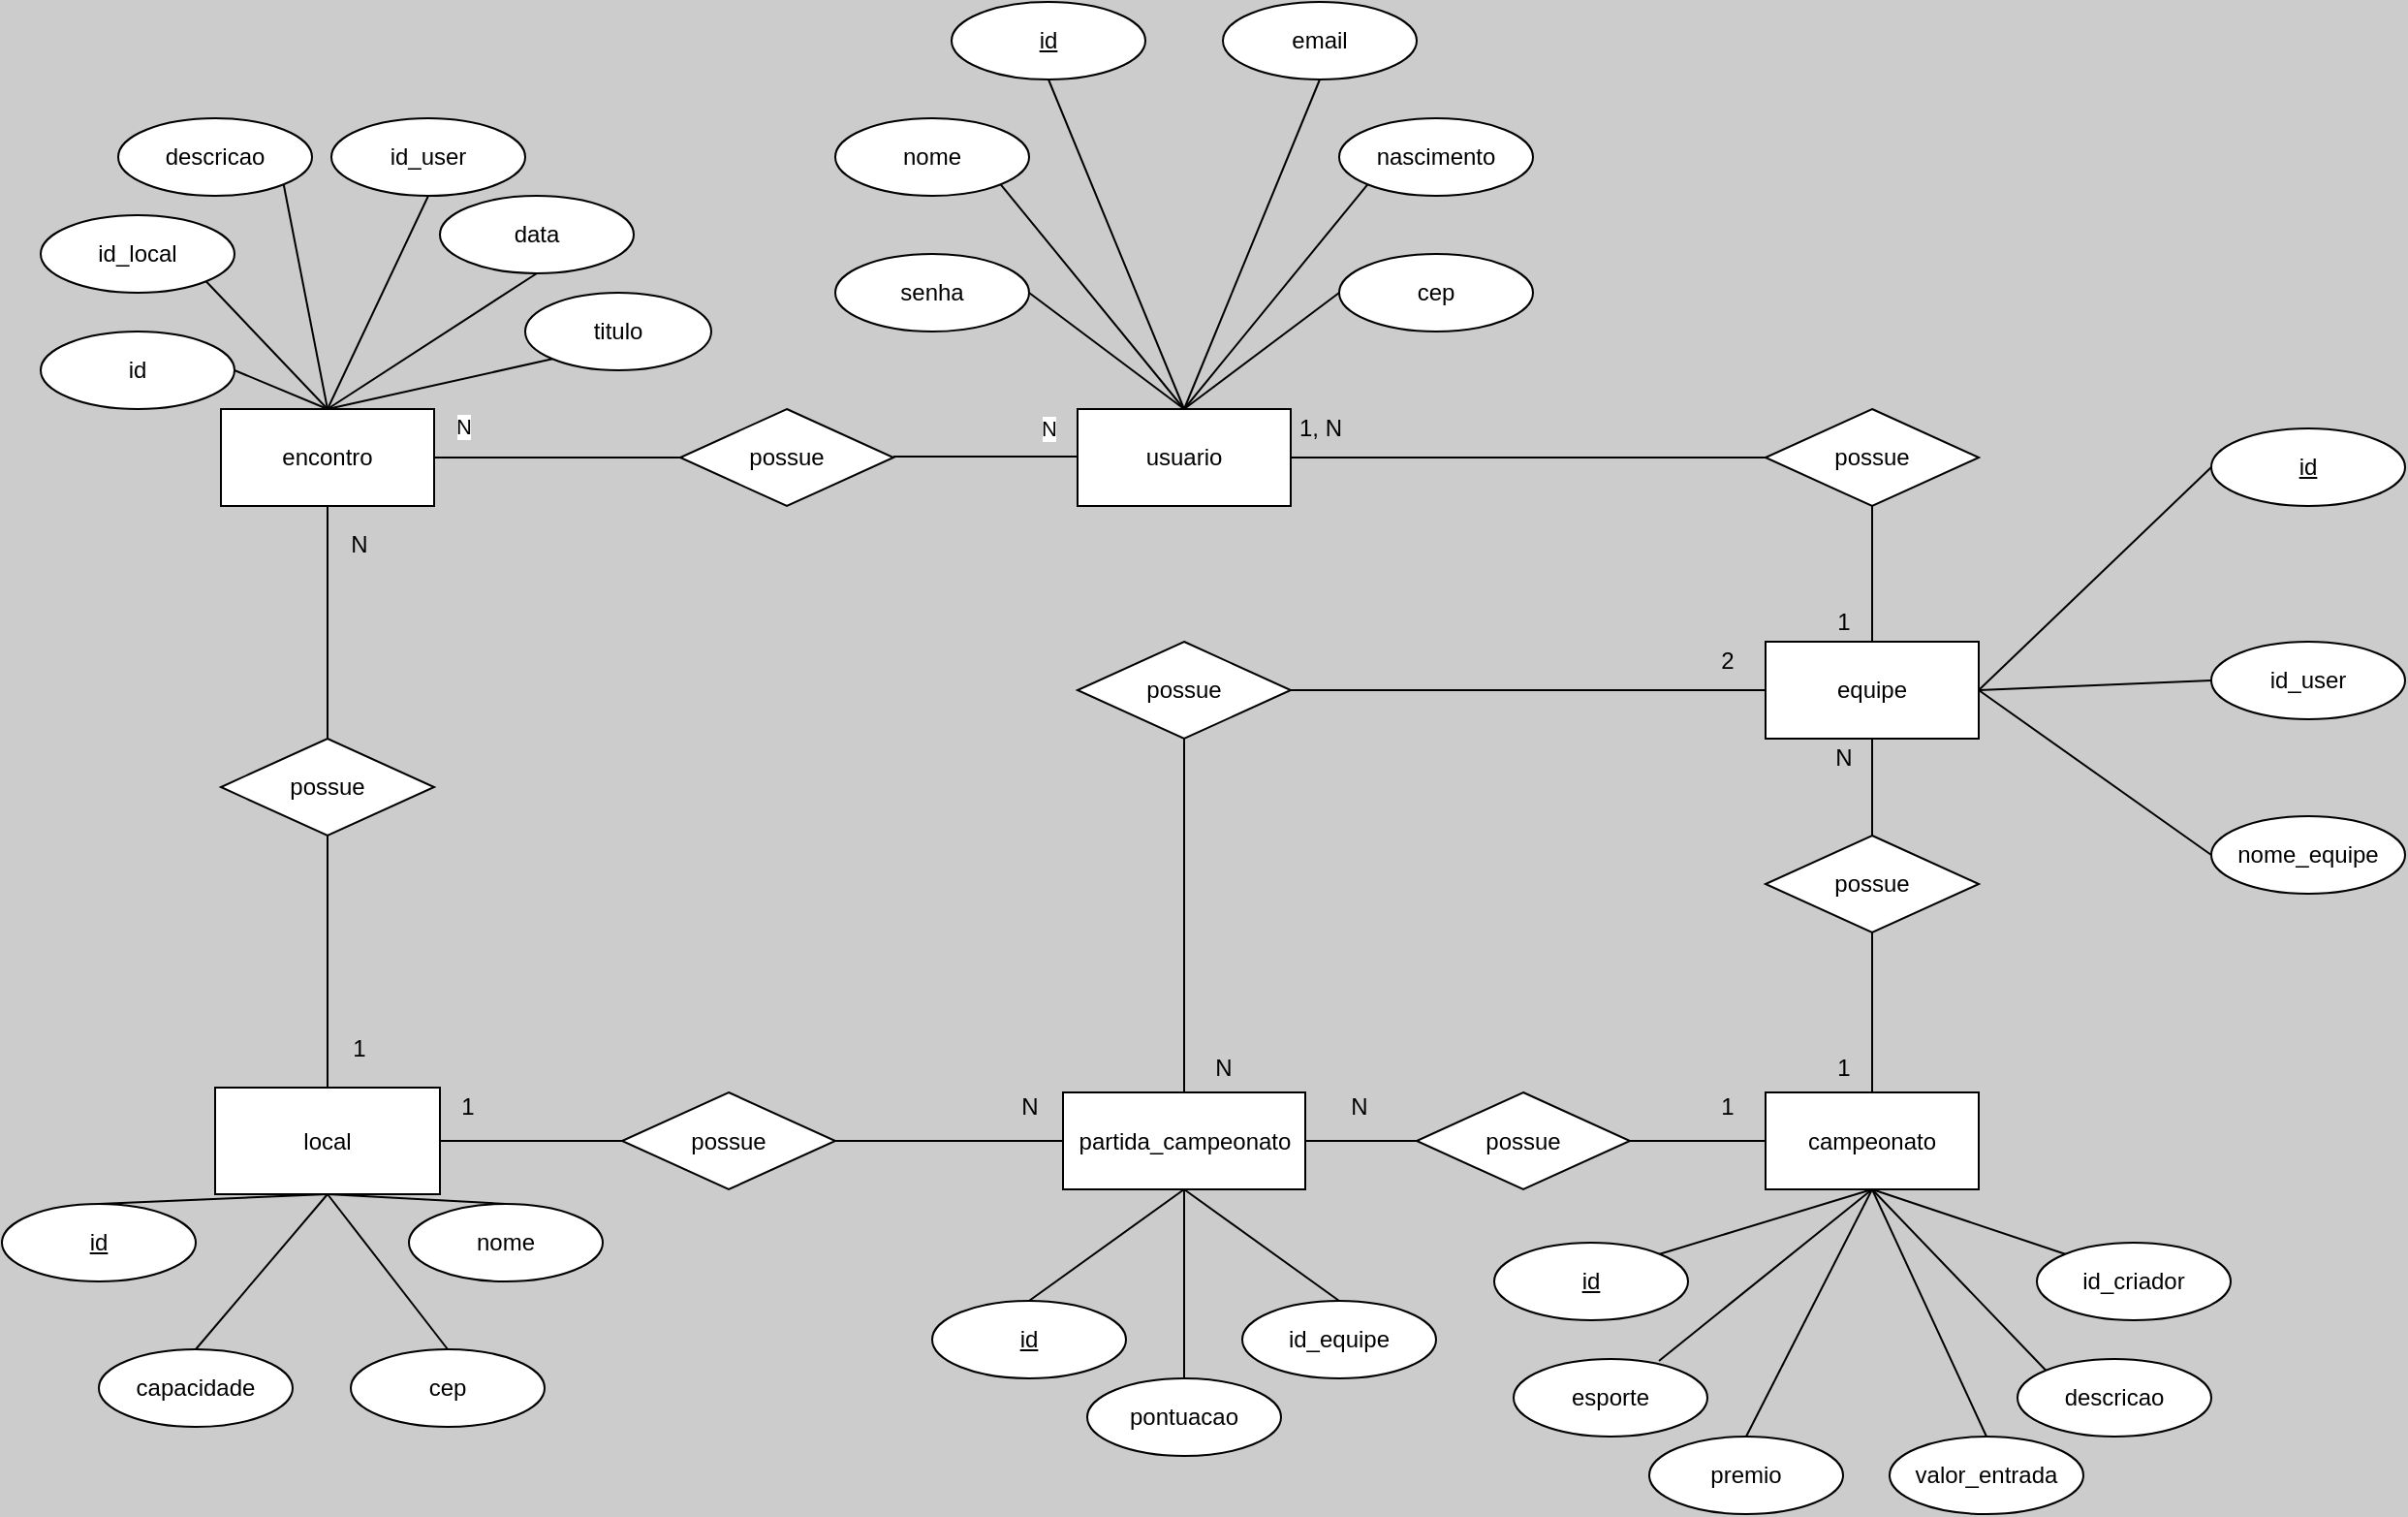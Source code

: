 <mxfile version="13.9.9" type="device"><diagram name="Página-1" id="N1INOAUM5hpIThV5yqhR"><mxGraphModel dx="1086" dy="1975" grid="0" gridSize="10" guides="1" tooltips="1" connect="1" arrows="1" fold="1" page="1" pageScale="1" pageWidth="827" pageHeight="1169" background="#CCCCCC" math="0" shadow="0"><root><mxCell id="0"/><mxCell id="1" parent="0"/><mxCell id="-wdtQB86EiZ9sF__bixl-102" value="usuario" style="html=1;whiteSpace=wrap;" parent="1" vertex="1"><mxGeometry x="785" y="-20" width="110" height="50" as="geometry"/></mxCell><mxCell id="-wdtQB86EiZ9sF__bixl-103" value="&lt;u&gt;id&lt;/u&gt;" style="ellipse;whiteSpace=wrap;html=1;align=center;" parent="1" vertex="1"><mxGeometry x="720" y="-230" width="100" height="40" as="geometry"/></mxCell><mxCell id="-wdtQB86EiZ9sF__bixl-104" value="senha" style="ellipse;whiteSpace=wrap;html=1;align=center;" parent="1" vertex="1"><mxGeometry x="660" y="-100" width="100" height="40" as="geometry"/></mxCell><mxCell id="-wdtQB86EiZ9sF__bixl-105" value="nome" style="ellipse;whiteSpace=wrap;html=1;align=center;" parent="1" vertex="1"><mxGeometry x="660" y="-170" width="100" height="40" as="geometry"/></mxCell><mxCell id="-wdtQB86EiZ9sF__bixl-106" value="email" style="ellipse;whiteSpace=wrap;html=1;align=center;" parent="1" vertex="1"><mxGeometry x="860" y="-230" width="100" height="40" as="geometry"/></mxCell><mxCell id="-wdtQB86EiZ9sF__bixl-107" value="nascimento" style="ellipse;whiteSpace=wrap;html=1;align=center;" parent="1" vertex="1"><mxGeometry x="920" y="-170" width="100" height="40" as="geometry"/></mxCell><mxCell id="-wdtQB86EiZ9sF__bixl-108" value="" style="endArrow=none;html=1;rounded=0;exitX=0.5;exitY=1;exitDx=0;exitDy=0;entryX=0.5;entryY=0;entryDx=0;entryDy=0;" parent="1" source="-wdtQB86EiZ9sF__bixl-103" target="-wdtQB86EiZ9sF__bixl-102" edge="1"><mxGeometry width="50" height="50" relative="1" as="geometry"><mxPoint x="790" y="-65" as="sourcePoint"/><mxPoint x="840" y="-115" as="targetPoint"/></mxGeometry></mxCell><mxCell id="-wdtQB86EiZ9sF__bixl-109" value="" style="endArrow=none;html=1;rounded=0;entryX=0.5;entryY=0;entryDx=0;entryDy=0;exitX=1;exitY=1;exitDx=0;exitDy=0;" parent="1" source="-wdtQB86EiZ9sF__bixl-105" target="-wdtQB86EiZ9sF__bixl-102" edge="1"><mxGeometry width="50" height="50" relative="1" as="geometry"><mxPoint x="700" y="-95" as="sourcePoint"/><mxPoint x="850" y="-105" as="targetPoint"/></mxGeometry></mxCell><mxCell id="-wdtQB86EiZ9sF__bixl-110" value="" style="endArrow=none;html=1;rounded=0;entryX=0.5;entryY=0;entryDx=0;entryDy=0;exitX=1;exitY=0.5;exitDx=0;exitDy=0;" parent="1" source="-wdtQB86EiZ9sF__bixl-104" target="-wdtQB86EiZ9sF__bixl-102" edge="1"><mxGeometry width="50" height="50" relative="1" as="geometry"><mxPoint x="810" y="-45" as="sourcePoint"/><mxPoint x="860" y="-95" as="targetPoint"/></mxGeometry></mxCell><mxCell id="-wdtQB86EiZ9sF__bixl-111" value="" style="endArrow=none;html=1;rounded=0;entryX=0.5;entryY=0;entryDx=0;entryDy=0;exitX=0;exitY=1;exitDx=0;exitDy=0;" parent="1" source="-wdtQB86EiZ9sF__bixl-107" target="-wdtQB86EiZ9sF__bixl-102" edge="1"><mxGeometry width="50" height="50" relative="1" as="geometry"><mxPoint x="950" y="-120" as="sourcePoint"/><mxPoint x="900" y="-135" as="targetPoint"/></mxGeometry></mxCell><mxCell id="-wdtQB86EiZ9sF__bixl-112" value="" style="endArrow=none;html=1;rounded=0;exitX=0.5;exitY=1;exitDx=0;exitDy=0;entryX=0.5;entryY=0;entryDx=0;entryDy=0;" parent="1" source="-wdtQB86EiZ9sF__bixl-106" target="-wdtQB86EiZ9sF__bixl-102" edge="1"><mxGeometry width="50" height="50" relative="1" as="geometry"><mxPoint x="830" y="-25" as="sourcePoint"/><mxPoint x="880" y="-75" as="targetPoint"/></mxGeometry></mxCell><mxCell id="-wdtQB86EiZ9sF__bixl-113" value="cep" style="ellipse;whiteSpace=wrap;html=1;align=center;" parent="1" vertex="1"><mxGeometry x="920" y="-100" width="100" height="40" as="geometry"/></mxCell><mxCell id="-wdtQB86EiZ9sF__bixl-114" value="" style="endArrow=none;html=1;rounded=0;entryX=0;entryY=0.5;entryDx=0;entryDy=0;exitX=0.5;exitY=0;exitDx=0;exitDy=0;" parent="1" source="-wdtQB86EiZ9sF__bixl-102" target="-wdtQB86EiZ9sF__bixl-113" edge="1"><mxGeometry width="50" height="50" relative="1" as="geometry"><mxPoint x="1040" y="105" as="sourcePoint"/><mxPoint x="1100" y="-55" as="targetPoint"/></mxGeometry></mxCell><mxCell id="-wdtQB86EiZ9sF__bixl-115" value="campeonato" style="rounded=0;whiteSpace=wrap;html=1;" parent="1" vertex="1"><mxGeometry x="1140" y="332.5" width="110" height="50" as="geometry"/></mxCell><mxCell id="-wdtQB86EiZ9sF__bixl-116" value="&lt;u&gt;id&lt;/u&gt;" style="ellipse;whiteSpace=wrap;html=1;align=center;" parent="1" vertex="1"><mxGeometry x="1000" y="410" width="100" height="40" as="geometry"/></mxCell><mxCell id="-wdtQB86EiZ9sF__bixl-117" value="premio" style="ellipse;whiteSpace=wrap;html=1;align=center;" parent="1" vertex="1"><mxGeometry x="1080" y="510" width="100" height="40" as="geometry"/></mxCell><mxCell id="-wdtQB86EiZ9sF__bixl-118" value="esporte" style="ellipse;whiteSpace=wrap;html=1;align=center;" parent="1" vertex="1"><mxGeometry x="1010" y="470" width="100" height="40" as="geometry"/></mxCell><mxCell id="-wdtQB86EiZ9sF__bixl-119" value="id_criador" style="ellipse;whiteSpace=wrap;html=1;align=center;" parent="1" vertex="1"><mxGeometry x="1280" y="410" width="100" height="40" as="geometry"/></mxCell><mxCell id="-wdtQB86EiZ9sF__bixl-120" value="descricao" style="ellipse;whiteSpace=wrap;html=1;align=center;" parent="1" vertex="1"><mxGeometry x="1270" y="470" width="100" height="40" as="geometry"/></mxCell><mxCell id="-wdtQB86EiZ9sF__bixl-121" value="valor_entrada" style="ellipse;whiteSpace=wrap;html=1;align=center;" parent="1" vertex="1"><mxGeometry x="1204" y="510" width="100" height="40" as="geometry"/></mxCell><mxCell id="-wdtQB86EiZ9sF__bixl-122" value="" style="endArrow=none;html=1;rounded=0;entryX=1;entryY=0;entryDx=0;entryDy=0;exitX=0.5;exitY=1;exitDx=0;exitDy=0;" parent="1" source="-wdtQB86EiZ9sF__bixl-115" target="-wdtQB86EiZ9sF__bixl-116" edge="1"><mxGeometry width="50" height="50" relative="1" as="geometry"><mxPoint x="1460" y="220" as="sourcePoint"/><mxPoint x="1524" y="380" as="targetPoint"/></mxGeometry></mxCell><mxCell id="-wdtQB86EiZ9sF__bixl-123" value="" style="endArrow=none;html=1;rounded=0;entryX=0.75;entryY=0.025;entryDx=0;entryDy=0;exitX=0.5;exitY=1;exitDx=0;exitDy=0;entryPerimeter=0;" parent="1" source="-wdtQB86EiZ9sF__bixl-115" target="-wdtQB86EiZ9sF__bixl-118" edge="1"><mxGeometry width="50" height="50" relative="1" as="geometry"><mxPoint x="1200" y="390" as="sourcePoint"/><mxPoint x="1080" y="420" as="targetPoint"/></mxGeometry></mxCell><mxCell id="-wdtQB86EiZ9sF__bixl-124" value="" style="endArrow=none;html=1;rounded=0;entryX=0.5;entryY=0;entryDx=0;entryDy=0;exitX=0.5;exitY=1;exitDx=0;exitDy=0;" parent="1" source="-wdtQB86EiZ9sF__bixl-115" target="-wdtQB86EiZ9sF__bixl-121" edge="1"><mxGeometry width="50" height="50" relative="1" as="geometry"><mxPoint x="1210" y="400" as="sourcePoint"/><mxPoint x="1090" y="430" as="targetPoint"/></mxGeometry></mxCell><mxCell id="-wdtQB86EiZ9sF__bixl-125" value="" style="endArrow=none;html=1;rounded=0;entryX=0.5;entryY=0;entryDx=0;entryDy=0;exitX=0.5;exitY=1;exitDx=0;exitDy=0;" parent="1" source="-wdtQB86EiZ9sF__bixl-115" target="-wdtQB86EiZ9sF__bixl-117" edge="1"><mxGeometry width="50" height="50" relative="1" as="geometry"><mxPoint x="1220" y="410" as="sourcePoint"/><mxPoint x="1100" y="440" as="targetPoint"/></mxGeometry></mxCell><mxCell id="-wdtQB86EiZ9sF__bixl-126" value="" style="endArrow=none;html=1;rounded=0;entryX=0.5;entryY=1;entryDx=0;entryDy=0;exitX=0;exitY=0;exitDx=0;exitDy=0;" parent="1" source="-wdtQB86EiZ9sF__bixl-120" target="-wdtQB86EiZ9sF__bixl-115" edge="1"><mxGeometry width="50" height="50" relative="1" as="geometry"><mxPoint x="1230" y="420" as="sourcePoint"/><mxPoint x="1110" y="450" as="targetPoint"/></mxGeometry></mxCell><mxCell id="-wdtQB86EiZ9sF__bixl-127" value="" style="endArrow=none;html=1;rounded=0;entryX=0.5;entryY=1;entryDx=0;entryDy=0;exitX=0;exitY=0;exitDx=0;exitDy=0;" parent="1" source="-wdtQB86EiZ9sF__bixl-119" target="-wdtQB86EiZ9sF__bixl-115" edge="1"><mxGeometry width="50" height="50" relative="1" as="geometry"><mxPoint x="1240" y="430" as="sourcePoint"/><mxPoint x="1120" y="460" as="targetPoint"/></mxGeometry></mxCell><mxCell id="-wdtQB86EiZ9sF__bixl-128" value="equipe" style="rounded=0;whiteSpace=wrap;html=1;" parent="1" vertex="1"><mxGeometry x="1140" y="100" width="110" height="50" as="geometry"/></mxCell><mxCell id="-wdtQB86EiZ9sF__bixl-129" value="&lt;u&gt;id&lt;/u&gt;" style="ellipse;whiteSpace=wrap;html=1;align=center;" parent="1" vertex="1"><mxGeometry x="1370" y="-10" width="100" height="40" as="geometry"/></mxCell><mxCell id="-wdtQB86EiZ9sF__bixl-130" value="" style="endArrow=none;html=1;rounded=0;exitX=0;exitY=0.5;exitDx=0;exitDy=0;entryX=1;entryY=0.5;entryDx=0;entryDy=0;" parent="1" source="-wdtQB86EiZ9sF__bixl-129" target="-wdtQB86EiZ9sF__bixl-128" edge="1"><mxGeometry width="50" height="50" relative="1" as="geometry"><mxPoint x="2000" y="130" as="sourcePoint"/><mxPoint x="1440" y="140" as="targetPoint"/></mxGeometry></mxCell><mxCell id="-wdtQB86EiZ9sF__bixl-131" value="id_user" style="ellipse;whiteSpace=wrap;html=1;align=center;" parent="1" vertex="1"><mxGeometry x="1370" y="100" width="100" height="40" as="geometry"/></mxCell><mxCell id="-wdtQB86EiZ9sF__bixl-132" value="" style="endArrow=none;html=1;rounded=0;exitX=0;exitY=0.5;exitDx=0;exitDy=0;entryX=1;entryY=0.5;entryDx=0;entryDy=0;" parent="1" source="-wdtQB86EiZ9sF__bixl-131" target="-wdtQB86EiZ9sF__bixl-128" edge="1"><mxGeometry width="50" height="50" relative="1" as="geometry"><mxPoint x="1130" y="210" as="sourcePoint"/><mxPoint x="1280" y="170" as="targetPoint"/></mxGeometry></mxCell><mxCell id="-wdtQB86EiZ9sF__bixl-133" value="possue" style="shape=rhombus;perimeter=rhombusPerimeter;whiteSpace=wrap;html=1;align=center;" parent="1" vertex="1"><mxGeometry x="1140" y="-20" width="110" height="50" as="geometry"/></mxCell><mxCell id="-wdtQB86EiZ9sF__bixl-134" value="" style="endArrow=none;html=1;rounded=0;exitX=0.5;exitY=1;exitDx=0;exitDy=0;entryX=0.5;entryY=0;entryDx=0;entryDy=0;" parent="1" source="-wdtQB86EiZ9sF__bixl-133" target="-wdtQB86EiZ9sF__bixl-128" edge="1"><mxGeometry width="50" height="50" relative="1" as="geometry"><mxPoint x="1240" y="150" as="sourcePoint"/><mxPoint x="1330" y="100" as="targetPoint"/></mxGeometry></mxCell><mxCell id="-wdtQB86EiZ9sF__bixl-135" value="" style="endArrow=none;html=1;rounded=0;entryX=0;entryY=0.5;entryDx=0;entryDy=0;exitX=1;exitY=0.5;exitDx=0;exitDy=0;" parent="1" source="-wdtQB86EiZ9sF__bixl-102" target="-wdtQB86EiZ9sF__bixl-133" edge="1"><mxGeometry width="50" height="50" relative="1" as="geometry"><mxPoint x="850" y="-55" as="sourcePoint"/><mxPoint x="930" y="-55" as="targetPoint"/></mxGeometry></mxCell><mxCell id="-wdtQB86EiZ9sF__bixl-136" value="possue" style="shape=rhombus;perimeter=rhombusPerimeter;whiteSpace=wrap;html=1;align=center;" parent="1" vertex="1"><mxGeometry x="550" y="332.5" width="110" height="50" as="geometry"/></mxCell><mxCell id="-wdtQB86EiZ9sF__bixl-137" value="" style="endArrow=none;html=1;rounded=0;exitX=0.5;exitY=0;exitDx=0;exitDy=0;entryX=0.5;entryY=1;entryDx=0;entryDy=0;" parent="1" source="-wdtQB86EiZ9sF__bixl-115" target="-wdtQB86EiZ9sF__bixl-165" edge="1"><mxGeometry width="50" height="50" relative="1" as="geometry"><mxPoint x="1490" y="-40" as="sourcePoint"/><mxPoint x="1200" y="190" as="targetPoint"/></mxGeometry></mxCell><mxCell id="-wdtQB86EiZ9sF__bixl-138" value="nome_equipe" style="ellipse;whiteSpace=wrap;html=1;align=center;" parent="1" vertex="1"><mxGeometry x="1370" y="190" width="100" height="40" as="geometry"/></mxCell><mxCell id="-wdtQB86EiZ9sF__bixl-139" value="" style="endArrow=none;html=1;rounded=0;entryX=1;entryY=0.5;entryDx=0;entryDy=0;exitX=0;exitY=0.5;exitDx=0;exitDy=0;" parent="1" source="-wdtQB86EiZ9sF__bixl-138" target="-wdtQB86EiZ9sF__bixl-128" edge="1"><mxGeometry width="50" height="50" relative="1" as="geometry"><mxPoint x="1370" y="190" as="sourcePoint"/><mxPoint x="1260" y="115" as="targetPoint"/></mxGeometry></mxCell><mxCell id="-wdtQB86EiZ9sF__bixl-140" value="partida_campeonato" style="rounded=0;whiteSpace=wrap;html=1;" parent="1" vertex="1"><mxGeometry x="777.5" y="332.5" width="125" height="50" as="geometry"/></mxCell><mxCell id="-wdtQB86EiZ9sF__bixl-141" value="&lt;u&gt;id&lt;/u&gt;" style="ellipse;whiteSpace=wrap;html=1;align=center;" parent="1" vertex="1"><mxGeometry x="710" y="440" width="100" height="40" as="geometry"/></mxCell><mxCell id="-wdtQB86EiZ9sF__bixl-142" value="" style="endArrow=none;html=1;rounded=0;exitX=0.5;exitY=0;exitDx=0;exitDy=0;entryX=0.5;entryY=1;entryDx=0;entryDy=0;" parent="1" source="-wdtQB86EiZ9sF__bixl-141" target="-wdtQB86EiZ9sF__bixl-140" edge="1"><mxGeometry width="50" height="50" relative="1" as="geometry"><mxPoint x="1486" y="495" as="sourcePoint"/><mxPoint x="696" y="335" as="targetPoint"/></mxGeometry></mxCell><mxCell id="-wdtQB86EiZ9sF__bixl-145" value="" style="endArrow=none;html=1;rounded=0;exitX=0;exitY=0.5;exitDx=0;exitDy=0;entryX=1;entryY=0.5;entryDx=0;entryDy=0;" parent="1" source="-wdtQB86EiZ9sF__bixl-115" target="GXf_h8resjG4_r_IiJEU-8" edge="1"><mxGeometry width="50" height="50" relative="1" as="geometry"><mxPoint x="1340" y="335" as="sourcePoint"/><mxPoint x="1830" y="360" as="targetPoint"/></mxGeometry></mxCell><mxCell id="-wdtQB86EiZ9sF__bixl-146" value="id_equipe" style="ellipse;whiteSpace=wrap;html=1;align=center;" parent="1" vertex="1"><mxGeometry x="870" y="440" width="100" height="40" as="geometry"/></mxCell><mxCell id="-wdtQB86EiZ9sF__bixl-147" value="" style="endArrow=none;html=1;rounded=0;exitX=0.5;exitY=0;exitDx=0;exitDy=0;entryX=0.5;entryY=1;entryDx=0;entryDy=0;" parent="1" source="-wdtQB86EiZ9sF__bixl-146" target="-wdtQB86EiZ9sF__bixl-140" edge="1"><mxGeometry width="50" height="50" relative="1" as="geometry"><mxPoint x="726" y="515" as="sourcePoint"/><mxPoint x="816" y="460" as="targetPoint"/></mxGeometry></mxCell><mxCell id="-wdtQB86EiZ9sF__bixl-148" value="local" style="rounded=0;whiteSpace=wrap;html=1;" parent="1" vertex="1"><mxGeometry x="340" y="330" width="116" height="55" as="geometry"/></mxCell><mxCell id="-wdtQB86EiZ9sF__bixl-149" value="&lt;u&gt;id&lt;/u&gt;" style="ellipse;whiteSpace=wrap;html=1;align=center;" parent="1" vertex="1"><mxGeometry x="230" y="390" width="100" height="40" as="geometry"/></mxCell><mxCell id="-wdtQB86EiZ9sF__bixl-150" value="nome" style="ellipse;whiteSpace=wrap;html=1;align=center;" parent="1" vertex="1"><mxGeometry x="440" y="390" width="100" height="40" as="geometry"/></mxCell><mxCell id="-wdtQB86EiZ9sF__bixl-151" value="capacidade" style="ellipse;whiteSpace=wrap;html=1;align=center;" parent="1" vertex="1"><mxGeometry x="280" y="465" width="100" height="40" as="geometry"/></mxCell><mxCell id="-wdtQB86EiZ9sF__bixl-152" value="" style="endArrow=none;html=1;rounded=0;entryX=0.5;entryY=1;entryDx=0;entryDy=0;exitX=0.5;exitY=0;exitDx=0;exitDy=0;" parent="1" source="-wdtQB86EiZ9sF__bixl-149" target="-wdtQB86EiZ9sF__bixl-148" edge="1"><mxGeometry width="50" height="50" relative="1" as="geometry"><mxPoint x="330" y="465" as="sourcePoint"/><mxPoint x="380" y="415" as="targetPoint"/></mxGeometry></mxCell><mxCell id="-wdtQB86EiZ9sF__bixl-153" value="" style="endArrow=none;html=1;rounded=0;entryX=0.5;entryY=1;entryDx=0;entryDy=0;exitX=0.5;exitY=0;exitDx=0;exitDy=0;" parent="1" source="-wdtQB86EiZ9sF__bixl-150" target="-wdtQB86EiZ9sF__bixl-148" edge="1"><mxGeometry width="50" height="50" relative="1" as="geometry"><mxPoint x="330" y="445" as="sourcePoint"/><mxPoint x="400" y="375" as="targetPoint"/></mxGeometry></mxCell><mxCell id="-wdtQB86EiZ9sF__bixl-154" value="" style="endArrow=none;html=1;rounded=0;entryX=0.5;entryY=1;entryDx=0;entryDy=0;exitX=0.5;exitY=0;exitDx=0;exitDy=0;" parent="1" source="-wdtQB86EiZ9sF__bixl-151" target="-wdtQB86EiZ9sF__bixl-148" edge="1"><mxGeometry width="50" height="50" relative="1" as="geometry"><mxPoint x="470" y="445" as="sourcePoint"/><mxPoint x="400" y="375" as="targetPoint"/></mxGeometry></mxCell><mxCell id="-wdtQB86EiZ9sF__bixl-155" value="cep" style="ellipse;whiteSpace=wrap;html=1;align=center;" parent="1" vertex="1"><mxGeometry x="410" y="465" width="100" height="40" as="geometry"/></mxCell><mxCell id="-wdtQB86EiZ9sF__bixl-156" value="" style="endArrow=none;html=1;rounded=0;exitX=0.5;exitY=0;exitDx=0;exitDy=0;entryX=0.5;entryY=1;entryDx=0;entryDy=0;" parent="1" source="-wdtQB86EiZ9sF__bixl-155" target="-wdtQB86EiZ9sF__bixl-148" edge="1"><mxGeometry width="50" height="50" relative="1" as="geometry"><mxPoint x="400" y="485" as="sourcePoint"/><mxPoint x="404" y="375" as="targetPoint"/></mxGeometry></mxCell><mxCell id="-wdtQB86EiZ9sF__bixl-157" value="encontro" style="rounded=0;whiteSpace=wrap;html=1;" parent="1" vertex="1"><mxGeometry x="343" y="-20" width="110" height="50" as="geometry"/></mxCell><mxCell id="-wdtQB86EiZ9sF__bixl-158" value="" style="endArrow=none;html=1;rounded=0;entryX=0;entryY=0.5;entryDx=0;entryDy=0;exitX=1;exitY=0.5;exitDx=0;exitDy=0;" parent="1" source="-wdtQB86EiZ9sF__bixl-157" target="-wdtQB86EiZ9sF__bixl-162" edge="1"><mxGeometry width="50" height="50" relative="1" as="geometry"><mxPoint x="650" y="50" as="sourcePoint"/><mxPoint x="730" y="110" as="targetPoint"/></mxGeometry></mxCell><mxCell id="-wdtQB86EiZ9sF__bixl-159" value="titulo" style="ellipse;whiteSpace=wrap;html=1;align=center;" parent="1" vertex="1"><mxGeometry x="500" y="-80" width="96" height="40" as="geometry"/></mxCell><mxCell id="-wdtQB86EiZ9sF__bixl-160" value="id_local" style="ellipse;whiteSpace=wrap;html=1;align=center;" parent="1" vertex="1"><mxGeometry x="250" y="-120" width="100" height="40" as="geometry"/></mxCell><mxCell id="-wdtQB86EiZ9sF__bixl-161" value="descricao" style="ellipse;whiteSpace=wrap;html=1;align=center;" parent="1" vertex="1"><mxGeometry x="290" y="-170" width="100" height="40" as="geometry"/></mxCell><mxCell id="-wdtQB86EiZ9sF__bixl-162" value="possue" style="shape=rhombus;perimeter=rhombusPerimeter;whiteSpace=wrap;html=1;align=center;" parent="1" vertex="1"><mxGeometry x="580" y="-20" width="110" height="50" as="geometry"/></mxCell><mxCell id="-wdtQB86EiZ9sF__bixl-163" value="" style="endArrow=none;html=1;rounded=0;entryX=1;entryY=0.5;entryDx=0;entryDy=0;exitX=0;exitY=0.5;exitDx=0;exitDy=0;" parent="1" edge="1"><mxGeometry width="50" height="50" relative="1" as="geometry"><mxPoint x="785" y="4.5" as="sourcePoint"/><mxPoint x="690" y="4.5" as="targetPoint"/></mxGeometry></mxCell><mxCell id="GXf_h8resjG4_r_IiJEU-1" value="N" style="edgeLabel;html=1;align=center;verticalAlign=middle;resizable=0;points=[];" parent="-wdtQB86EiZ9sF__bixl-163" vertex="1" connectable="0"><mxGeometry x="-0.684" y="1" relative="1" as="geometry"><mxPoint x="0.2" y="-15.5" as="offset"/></mxGeometry></mxCell><mxCell id="-wdtQB86EiZ9sF__bixl-164" value="possue" style="shape=rhombus;perimeter=rhombusPerimeter;whiteSpace=wrap;html=1;align=center;" parent="1" vertex="1"><mxGeometry x="343" y="150" width="110" height="50" as="geometry"/></mxCell><mxCell id="-wdtQB86EiZ9sF__bixl-165" value="possue" style="shape=rhombus;perimeter=rhombusPerimeter;whiteSpace=wrap;html=1;align=center;" parent="1" vertex="1"><mxGeometry x="1140" y="200" width="110" height="50" as="geometry"/></mxCell><mxCell id="-wdtQB86EiZ9sF__bixl-166" value="" style="endArrow=none;html=1;rounded=0;exitX=0.5;exitY=1;exitDx=0;exitDy=0;entryX=0.5;entryY=0;entryDx=0;entryDy=0;" parent="1" source="-wdtQB86EiZ9sF__bixl-128" target="-wdtQB86EiZ9sF__bixl-165" edge="1"><mxGeometry width="50" height="50" relative="1" as="geometry"><mxPoint x="1280" y="200" as="sourcePoint"/><mxPoint x="1210" y="200" as="targetPoint"/></mxGeometry></mxCell><mxCell id="-wdtQB86EiZ9sF__bixl-167" value="" style="endArrow=none;html=1;rounded=0;entryX=0.5;entryY=1;entryDx=0;entryDy=0;exitX=0.5;exitY=0;exitDx=0;exitDy=0;" parent="1" source="-wdtQB86EiZ9sF__bixl-148" target="-wdtQB86EiZ9sF__bixl-164" edge="1"><mxGeometry width="50" height="50" relative="1" as="geometry"><mxPoint x="440" y="200" as="sourcePoint"/><mxPoint x="570" y="200" as="targetPoint"/></mxGeometry></mxCell><mxCell id="-wdtQB86EiZ9sF__bixl-168" value="" style="endArrow=none;html=1;rounded=0;entryX=0.5;entryY=0;entryDx=0;entryDy=0;exitX=0.5;exitY=1;exitDx=0;exitDy=0;" parent="1" source="-wdtQB86EiZ9sF__bixl-157" target="-wdtQB86EiZ9sF__bixl-164" edge="1"><mxGeometry width="50" height="50" relative="1" as="geometry"><mxPoint x="470" y="110" as="sourcePoint"/><mxPoint x="600" y="110" as="targetPoint"/></mxGeometry></mxCell><mxCell id="-wdtQB86EiZ9sF__bixl-169" value="" style="endArrow=none;html=1;rounded=0;entryX=0.5;entryY=0;entryDx=0;entryDy=0;exitX=0.5;exitY=1;exitDx=0;exitDy=0;" parent="1" source="-wdtQB86EiZ9sF__bixl-170" target="-wdtQB86EiZ9sF__bixl-140" edge="1"><mxGeometry width="50" height="50" relative="1" as="geometry"><mxPoint x="967.369" y="282.5" as="sourcePoint"/><mxPoint x="866" y="345" as="targetPoint"/></mxGeometry></mxCell><mxCell id="-wdtQB86EiZ9sF__bixl-170" value="possue" style="shape=rhombus;perimeter=rhombusPerimeter;whiteSpace=wrap;html=1;align=center;rotation=0;" parent="1" vertex="1"><mxGeometry x="785" y="100" width="110" height="50" as="geometry"/></mxCell><mxCell id="-wdtQB86EiZ9sF__bixl-171" value="" style="endArrow=none;html=1;rounded=0;entryX=1;entryY=0.5;entryDx=0;entryDy=0;exitX=0;exitY=0.5;exitDx=0;exitDy=0;" parent="1" source="-wdtQB86EiZ9sF__bixl-128" target="-wdtQB86EiZ9sF__bixl-170" edge="1"><mxGeometry width="50" height="50" relative="1" as="geometry"><mxPoint x="1021" y="110" as="sourcePoint"/><mxPoint x="920" y="182" as="targetPoint"/></mxGeometry></mxCell><mxCell id="-wdtQB86EiZ9sF__bixl-172" value="" style="endArrow=none;html=1;rounded=0;entryX=1;entryY=0.5;entryDx=0;entryDy=0;exitX=0;exitY=0.5;exitDx=0;exitDy=0;" parent="1" source="-wdtQB86EiZ9sF__bixl-136" target="-wdtQB86EiZ9sF__bixl-148" edge="1"><mxGeometry width="50" height="50" relative="1" as="geometry"><mxPoint x="921" y="390" as="sourcePoint"/><mxPoint x="820" y="462" as="targetPoint"/></mxGeometry></mxCell><mxCell id="-wdtQB86EiZ9sF__bixl-173" value="" style="endArrow=none;html=1;rounded=0;entryX=1;entryY=0.5;entryDx=0;entryDy=0;exitX=0;exitY=0.5;exitDx=0;exitDy=0;" parent="1" source="-wdtQB86EiZ9sF__bixl-140" target="-wdtQB86EiZ9sF__bixl-136" edge="1"><mxGeometry width="50" height="50" relative="1" as="geometry"><mxPoint x="977" y="293" as="sourcePoint"/><mxPoint x="876" y="365" as="targetPoint"/></mxGeometry></mxCell><mxCell id="-wdtQB86EiZ9sF__bixl-174" value="" style="endArrow=none;html=1;rounded=0;entryX=1;entryY=1;entryDx=0;entryDy=0;exitX=0.5;exitY=0;exitDx=0;exitDy=0;" parent="1" source="-wdtQB86EiZ9sF__bixl-157" target="-wdtQB86EiZ9sF__bixl-161" edge="1"><mxGeometry width="50" height="50" relative="1" as="geometry"><mxPoint x="405" y="40" as="sourcePoint"/><mxPoint x="405" y="160" as="targetPoint"/></mxGeometry></mxCell><mxCell id="-wdtQB86EiZ9sF__bixl-175" value="data" style="ellipse;whiteSpace=wrap;html=1;align=center;" parent="1" vertex="1"><mxGeometry x="456" y="-130" width="100" height="40" as="geometry"/></mxCell><mxCell id="-wdtQB86EiZ9sF__bixl-176" value="" style="endArrow=none;html=1;rounded=0;entryX=0.5;entryY=0;entryDx=0;entryDy=0;exitX=0.5;exitY=1;exitDx=0;exitDy=0;" parent="1" source="-wdtQB86EiZ9sF__bixl-175" target="-wdtQB86EiZ9sF__bixl-157" edge="1"><mxGeometry width="50" height="50" relative="1" as="geometry"><mxPoint x="405" y="-10" as="sourcePoint"/><mxPoint x="345" y="-96" as="targetPoint"/></mxGeometry></mxCell><mxCell id="-wdtQB86EiZ9sF__bixl-177" value="" style="endArrow=none;html=1;rounded=0;entryX=0.5;entryY=0;entryDx=0;entryDy=0;exitX=1;exitY=1;exitDx=0;exitDy=0;" parent="1" source="-wdtQB86EiZ9sF__bixl-160" target="-wdtQB86EiZ9sF__bixl-157" edge="1"><mxGeometry width="50" height="50" relative="1" as="geometry"><mxPoint x="415" as="sourcePoint"/><mxPoint x="355" y="-86" as="targetPoint"/></mxGeometry></mxCell><mxCell id="-wdtQB86EiZ9sF__bixl-178" value="" style="endArrow=none;html=1;rounded=0;entryX=0.5;entryY=0;entryDx=0;entryDy=0;exitX=0;exitY=1;exitDx=0;exitDy=0;" parent="1" source="-wdtQB86EiZ9sF__bixl-159" target="-wdtQB86EiZ9sF__bixl-157" edge="1"><mxGeometry width="50" height="50" relative="1" as="geometry"><mxPoint x="405" y="-110" as="sourcePoint"/><mxPoint x="405" y="-10" as="targetPoint"/></mxGeometry></mxCell><mxCell id="-wdtQB86EiZ9sF__bixl-262" value="pontuacao" style="ellipse;whiteSpace=wrap;html=1;align=center;" parent="1" vertex="1"><mxGeometry x="790" y="480" width="100" height="40" as="geometry"/></mxCell><mxCell id="-wdtQB86EiZ9sF__bixl-263" value="" style="endArrow=none;html=1;rounded=0;exitX=0.5;exitY=0;exitDx=0;exitDy=0;entryX=0.5;entryY=1;entryDx=0;entryDy=0;" parent="1" source="-wdtQB86EiZ9sF__bixl-262" target="-wdtQB86EiZ9sF__bixl-140" edge="1"><mxGeometry width="50" height="50" relative="1" as="geometry"><mxPoint x="760" y="555" as="sourcePoint"/><mxPoint x="850" y="390" as="targetPoint"/></mxGeometry></mxCell><mxCell id="-wdtQB86EiZ9sF__bixl-266" value="id_user" style="ellipse;whiteSpace=wrap;html=1;align=center;" parent="1" vertex="1"><mxGeometry x="400" y="-170" width="100" height="40" as="geometry"/></mxCell><mxCell id="-wdtQB86EiZ9sF__bixl-267" value="" style="endArrow=none;html=1;rounded=0;entryX=0.5;entryY=1;entryDx=0;entryDy=0;exitX=0.5;exitY=0;exitDx=0;exitDy=0;" parent="1" source="-wdtQB86EiZ9sF__bixl-157" target="-wdtQB86EiZ9sF__bixl-266" edge="1"><mxGeometry width="50" height="50" relative="1" as="geometry"><mxPoint x="380" y="-100" as="sourcePoint"/><mxPoint x="345" y="-96" as="targetPoint"/></mxGeometry></mxCell><mxCell id="A-LrJeK5duBcHdD12Yyj-1" value="id" style="ellipse;whiteSpace=wrap;html=1;align=center;" parent="1" vertex="1"><mxGeometry x="250" y="-60" width="100" height="40" as="geometry"/></mxCell><mxCell id="A-LrJeK5duBcHdD12Yyj-2" value="" style="endArrow=none;html=1;rounded=0;exitX=1;exitY=0.5;exitDx=0;exitDy=0;entryX=0.5;entryY=0;entryDx=0;entryDy=0;" parent="1" source="A-LrJeK5duBcHdD12Yyj-1" target="-wdtQB86EiZ9sF__bixl-157" edge="1"><mxGeometry width="50" height="50" relative="1" as="geometry"><mxPoint x="340.355" y="-35.858" as="sourcePoint"/><mxPoint x="400" y="-20" as="targetPoint"/></mxGeometry></mxCell><mxCell id="GXf_h8resjG4_r_IiJEU-2" value="N" style="edgeLabel;html=1;align=center;verticalAlign=middle;resizable=0;points=[];" parent="1" vertex="1" connectable="0"><mxGeometry x="510" y="-30" as="geometry"><mxPoint x="-42" y="19" as="offset"/></mxGeometry></mxCell><mxCell id="GXf_h8resjG4_r_IiJEU-3" value="1, N" style="text;html=1;align=center;verticalAlign=middle;resizable=0;points=[];autosize=1;" parent="1" vertex="1"><mxGeometry x="890" y="-20" width="40" height="20" as="geometry"/></mxCell><mxCell id="GXf_h8resjG4_r_IiJEU-5" value="1" style="text;html=1;align=center;verticalAlign=middle;resizable=0;points=[];autosize=1;" parent="1" vertex="1"><mxGeometry x="1170" y="80" width="20" height="20" as="geometry"/></mxCell><mxCell id="GXf_h8resjG4_r_IiJEU-6" value="1" style="text;html=1;align=center;verticalAlign=middle;resizable=0;points=[];autosize=1;" parent="1" vertex="1"><mxGeometry x="1170" y="310" width="20" height="20" as="geometry"/></mxCell><mxCell id="GXf_h8resjG4_r_IiJEU-7" value="N" style="text;html=1;align=center;verticalAlign=middle;resizable=0;points=[];autosize=1;" parent="1" vertex="1"><mxGeometry x="1170" y="150" width="20" height="20" as="geometry"/></mxCell><mxCell id="GXf_h8resjG4_r_IiJEU-8" value="possue" style="shape=rhombus;perimeter=rhombusPerimeter;whiteSpace=wrap;html=1;align=center;rotation=0;" parent="1" vertex="1"><mxGeometry x="960" y="332.5" width="110" height="50" as="geometry"/></mxCell><mxCell id="GXf_h8resjG4_r_IiJEU-9" value="" style="endArrow=none;html=1;rounded=0;exitX=0;exitY=0.5;exitDx=0;exitDy=0;entryX=1;entryY=0.5;entryDx=0;entryDy=0;" parent="1" source="GXf_h8resjG4_r_IiJEU-8" target="-wdtQB86EiZ9sF__bixl-140" edge="1"><mxGeometry width="50" height="50" relative="1" as="geometry"><mxPoint x="1150" y="365" as="sourcePoint"/><mxPoint x="1080" y="295" as="targetPoint"/></mxGeometry></mxCell><mxCell id="GXf_h8resjG4_r_IiJEU-12" value="N" style="text;html=1;align=center;verticalAlign=middle;resizable=0;points=[];autosize=1;" parent="1" vertex="1"><mxGeometry x="920" y="330" width="20" height="20" as="geometry"/></mxCell><mxCell id="GXf_h8resjG4_r_IiJEU-13" value="1" style="text;html=1;align=center;verticalAlign=middle;resizable=0;points=[];autosize=1;" parent="1" vertex="1"><mxGeometry x="1110" y="330" width="20" height="20" as="geometry"/></mxCell><mxCell id="GXf_h8resjG4_r_IiJEU-15" value="1" style="text;html=1;align=center;verticalAlign=middle;resizable=0;points=[];autosize=1;" parent="1" vertex="1"><mxGeometry x="460" y="330" width="20" height="20" as="geometry"/></mxCell><mxCell id="GXf_h8resjG4_r_IiJEU-16" value="N" style="text;html=1;align=center;verticalAlign=middle;resizable=0;points=[];autosize=1;" parent="1" vertex="1"><mxGeometry x="750" y="330" width="20" height="20" as="geometry"/></mxCell><mxCell id="GXf_h8resjG4_r_IiJEU-17" value="N" style="text;html=1;align=center;verticalAlign=middle;resizable=0;points=[];autosize=1;" parent="1" vertex="1"><mxGeometry x="404" y="40" width="20" height="20" as="geometry"/></mxCell><mxCell id="GXf_h8resjG4_r_IiJEU-18" value="1" style="text;html=1;align=center;verticalAlign=middle;resizable=0;points=[];autosize=1;" parent="1" vertex="1"><mxGeometry x="404" y="300" width="20" height="20" as="geometry"/></mxCell><mxCell id="GXf_h8resjG4_r_IiJEU-19" value="N" style="text;html=1;align=center;verticalAlign=middle;resizable=0;points=[];autosize=1;" parent="1" vertex="1"><mxGeometry x="850" y="310" width="20" height="20" as="geometry"/></mxCell><mxCell id="GXf_h8resjG4_r_IiJEU-20" value="2" style="text;html=1;align=center;verticalAlign=middle;resizable=0;points=[];autosize=1;" parent="1" vertex="1"><mxGeometry x="1110" y="100" width="20" height="20" as="geometry"/></mxCell></root></mxGraphModel></diagram></mxfile>